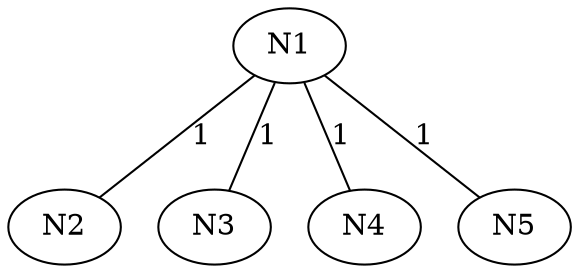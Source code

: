 graph G {

   n1 [label="N1"];

   n2 [label="N2"];

   n3 [label="N3"];

   n4 [label="N4"];
   
   n5 [label="N5"];

   n1 -- n2 [label="1"];

   n1 -- n4 [label="1"];

   n1 -- n3 [label="1"];

   n1 -- n5 [label="1"];
   
}
